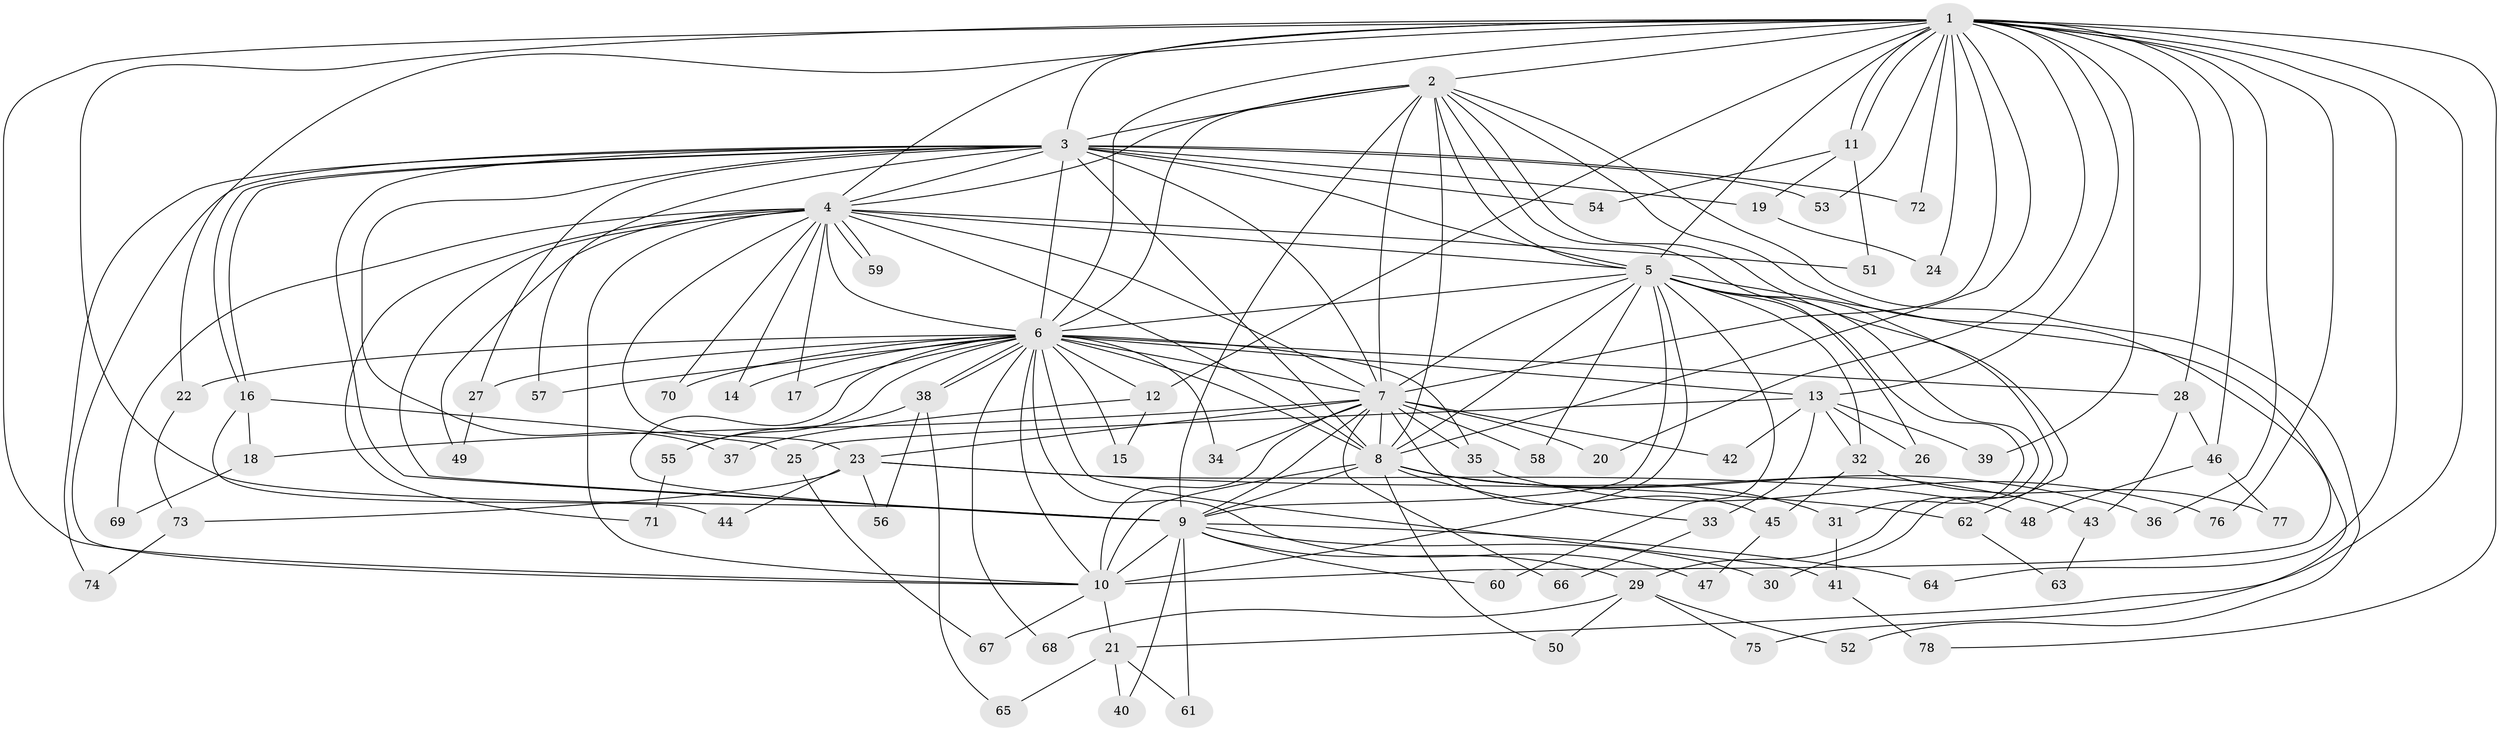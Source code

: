 // coarse degree distribution, {20: 0.02127659574468085, 24: 0.02127659574468085, 11: 0.02127659574468085, 14: 0.02127659574468085, 13: 0.02127659574468085, 9: 0.02127659574468085, 4: 0.0425531914893617, 3: 0.14893617021276595, 2: 0.5106382978723404, 5: 0.06382978723404255, 7: 0.02127659574468085, 1: 0.0851063829787234}
// Generated by graph-tools (version 1.1) at 2025/49/03/04/25 22:49:48]
// undirected, 78 vertices, 181 edges
graph export_dot {
  node [color=gray90,style=filled];
  1;
  2;
  3;
  4;
  5;
  6;
  7;
  8;
  9;
  10;
  11;
  12;
  13;
  14;
  15;
  16;
  17;
  18;
  19;
  20;
  21;
  22;
  23;
  24;
  25;
  26;
  27;
  28;
  29;
  30;
  31;
  32;
  33;
  34;
  35;
  36;
  37;
  38;
  39;
  40;
  41;
  42;
  43;
  44;
  45;
  46;
  47;
  48;
  49;
  50;
  51;
  52;
  53;
  54;
  55;
  56;
  57;
  58;
  59;
  60;
  61;
  62;
  63;
  64;
  65;
  66;
  67;
  68;
  69;
  70;
  71;
  72;
  73;
  74;
  75;
  76;
  77;
  78;
  1 -- 2;
  1 -- 3;
  1 -- 4;
  1 -- 5;
  1 -- 6;
  1 -- 7;
  1 -- 8;
  1 -- 9;
  1 -- 10;
  1 -- 11;
  1 -- 11;
  1 -- 12;
  1 -- 13;
  1 -- 20;
  1 -- 21;
  1 -- 22;
  1 -- 24;
  1 -- 28;
  1 -- 36;
  1 -- 39;
  1 -- 46;
  1 -- 53;
  1 -- 64;
  1 -- 72;
  1 -- 76;
  1 -- 78;
  2 -- 3;
  2 -- 4;
  2 -- 5;
  2 -- 6;
  2 -- 7;
  2 -- 8;
  2 -- 9;
  2 -- 10;
  2 -- 26;
  2 -- 52;
  2 -- 62;
  3 -- 4;
  3 -- 5;
  3 -- 6;
  3 -- 7;
  3 -- 8;
  3 -- 9;
  3 -- 10;
  3 -- 16;
  3 -- 16;
  3 -- 19;
  3 -- 27;
  3 -- 37;
  3 -- 53;
  3 -- 54;
  3 -- 57;
  3 -- 72;
  3 -- 74;
  4 -- 5;
  4 -- 6;
  4 -- 7;
  4 -- 8;
  4 -- 9;
  4 -- 10;
  4 -- 14;
  4 -- 17;
  4 -- 23;
  4 -- 49;
  4 -- 51;
  4 -- 59;
  4 -- 59;
  4 -- 69;
  4 -- 70;
  4 -- 71;
  5 -- 6;
  5 -- 7;
  5 -- 8;
  5 -- 9;
  5 -- 10;
  5 -- 29;
  5 -- 30;
  5 -- 31;
  5 -- 32;
  5 -- 58;
  5 -- 60;
  5 -- 75;
  6 -- 7;
  6 -- 8;
  6 -- 9;
  6 -- 10;
  6 -- 12;
  6 -- 13;
  6 -- 14;
  6 -- 15;
  6 -- 17;
  6 -- 22;
  6 -- 27;
  6 -- 28;
  6 -- 34;
  6 -- 35;
  6 -- 38;
  6 -- 38;
  6 -- 41;
  6 -- 47;
  6 -- 55;
  6 -- 57;
  6 -- 68;
  6 -- 70;
  7 -- 8;
  7 -- 9;
  7 -- 10;
  7 -- 18;
  7 -- 20;
  7 -- 23;
  7 -- 34;
  7 -- 35;
  7 -- 42;
  7 -- 45;
  7 -- 58;
  7 -- 66;
  8 -- 9;
  8 -- 10;
  8 -- 31;
  8 -- 33;
  8 -- 36;
  8 -- 43;
  8 -- 50;
  9 -- 10;
  9 -- 29;
  9 -- 30;
  9 -- 40;
  9 -- 60;
  9 -- 61;
  9 -- 64;
  10 -- 21;
  10 -- 67;
  11 -- 19;
  11 -- 51;
  11 -- 54;
  12 -- 15;
  12 -- 37;
  13 -- 25;
  13 -- 26;
  13 -- 32;
  13 -- 33;
  13 -- 39;
  13 -- 42;
  16 -- 18;
  16 -- 25;
  16 -- 44;
  18 -- 69;
  19 -- 24;
  21 -- 40;
  21 -- 61;
  21 -- 65;
  22 -- 73;
  23 -- 44;
  23 -- 48;
  23 -- 56;
  23 -- 62;
  23 -- 73;
  25 -- 67;
  27 -- 49;
  28 -- 43;
  28 -- 46;
  29 -- 50;
  29 -- 52;
  29 -- 68;
  29 -- 75;
  31 -- 41;
  32 -- 45;
  32 -- 77;
  33 -- 66;
  35 -- 76;
  38 -- 55;
  38 -- 56;
  38 -- 65;
  41 -- 78;
  43 -- 63;
  45 -- 47;
  46 -- 48;
  46 -- 77;
  55 -- 71;
  62 -- 63;
  73 -- 74;
}
